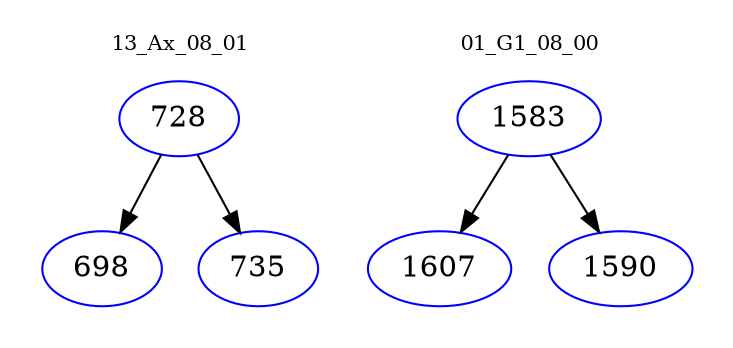 digraph{
subgraph cluster_0 {
color = white
label = "13_Ax_08_01";
fontsize=10;
T0_728 [label="728", color="blue"]
T0_728 -> T0_698 [color="black"]
T0_698 [label="698", color="blue"]
T0_728 -> T0_735 [color="black"]
T0_735 [label="735", color="blue"]
}
subgraph cluster_1 {
color = white
label = "01_G1_08_00";
fontsize=10;
T1_1583 [label="1583", color="blue"]
T1_1583 -> T1_1607 [color="black"]
T1_1607 [label="1607", color="blue"]
T1_1583 -> T1_1590 [color="black"]
T1_1590 [label="1590", color="blue"]
}
}
